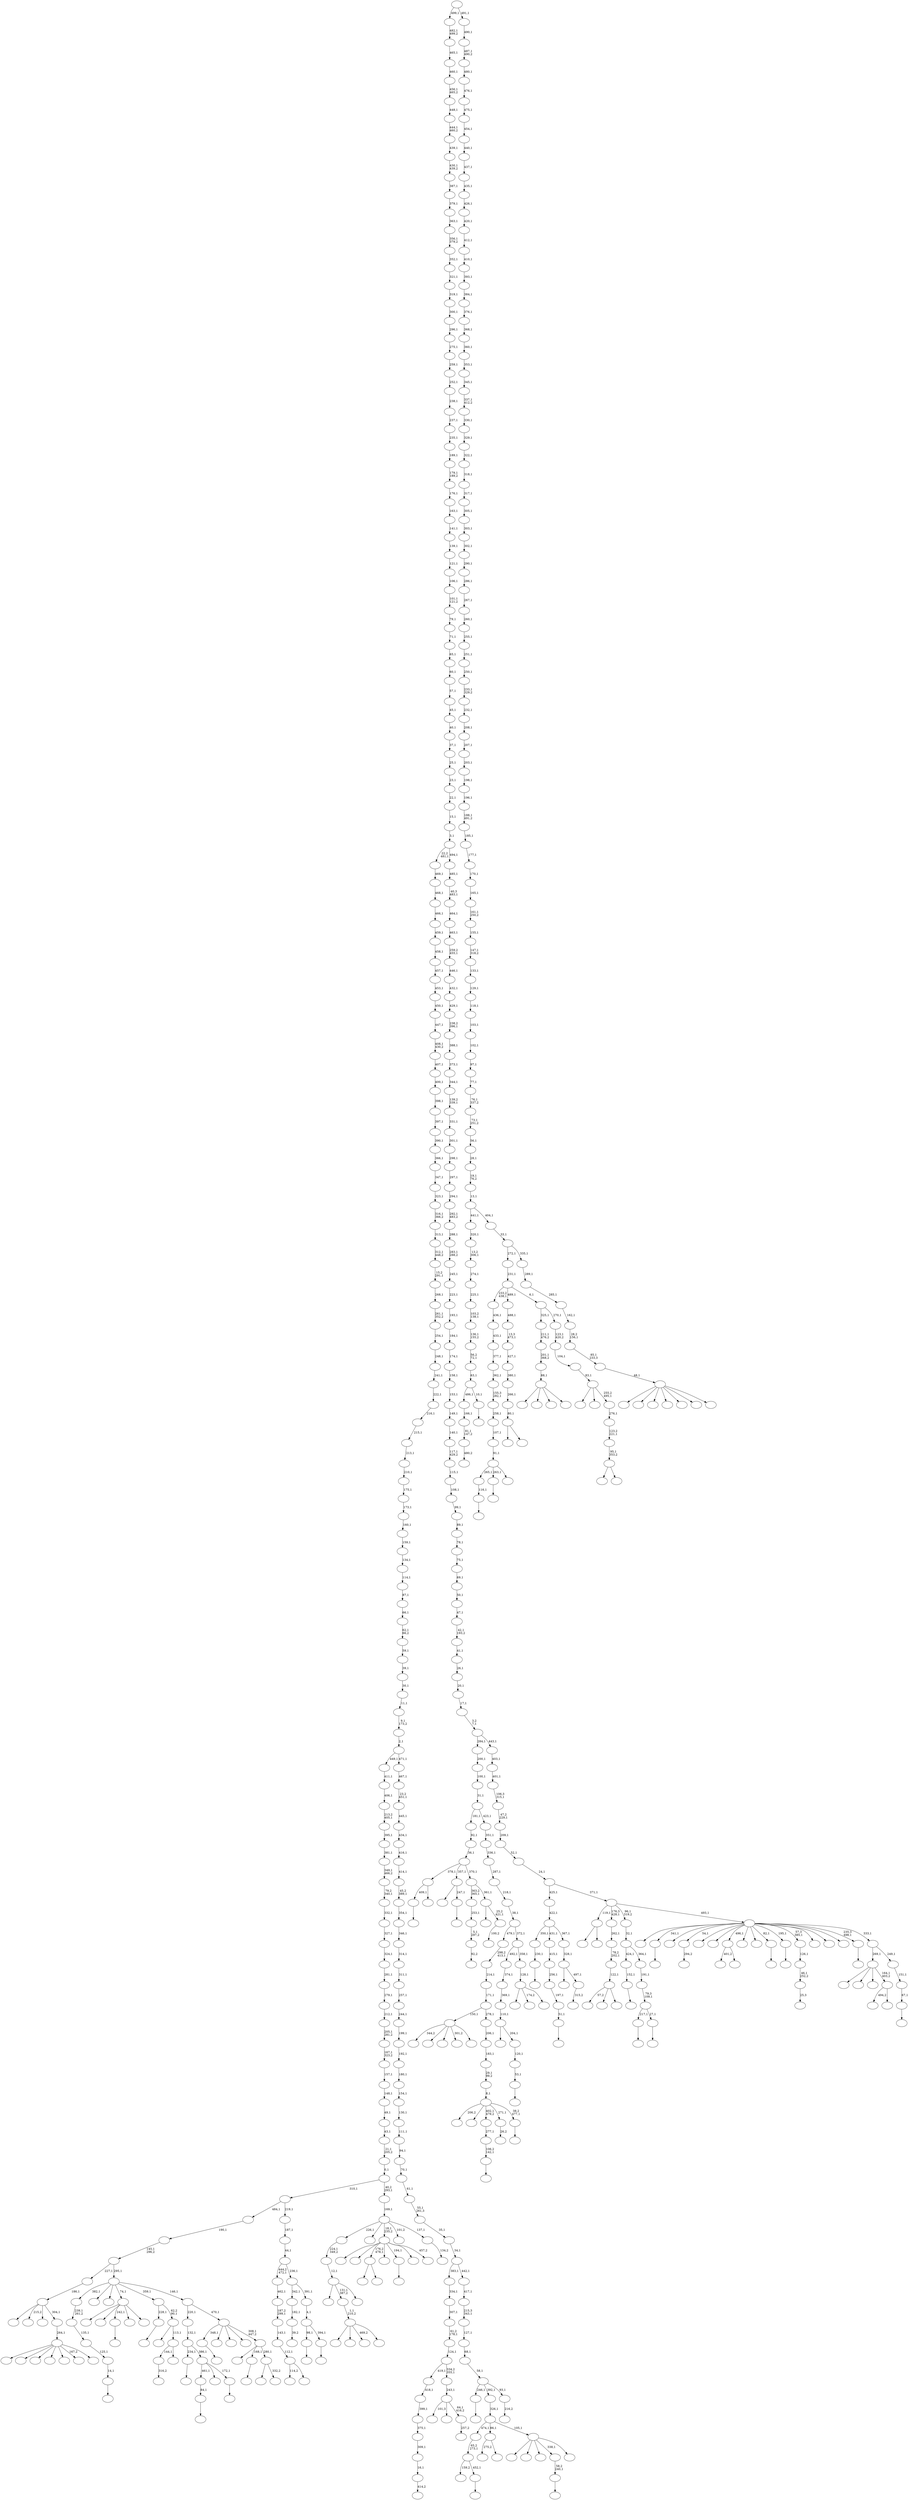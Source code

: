 digraph T {
	650 [label=""]
	649 [label=""]
	648 [label=""]
	647 [label=""]
	646 [label=""]
	645 [label=""]
	644 [label=""]
	643 [label=""]
	642 [label=""]
	641 [label=""]
	640 [label=""]
	639 [label=""]
	638 [label=""]
	637 [label=""]
	636 [label=""]
	635 [label=""]
	634 [label=""]
	633 [label=""]
	632 [label=""]
	631 [label=""]
	630 [label=""]
	629 [label=""]
	628 [label=""]
	627 [label=""]
	626 [label=""]
	625 [label=""]
	624 [label=""]
	623 [label=""]
	622 [label=""]
	621 [label=""]
	620 [label=""]
	619 [label=""]
	618 [label=""]
	617 [label=""]
	616 [label=""]
	615 [label=""]
	614 [label=""]
	613 [label=""]
	612 [label=""]
	611 [label=""]
	610 [label=""]
	609 [label=""]
	608 [label=""]
	607 [label=""]
	606 [label=""]
	605 [label=""]
	604 [label=""]
	603 [label=""]
	602 [label=""]
	601 [label=""]
	600 [label=""]
	599 [label=""]
	598 [label=""]
	597 [label=""]
	596 [label=""]
	595 [label=""]
	594 [label=""]
	593 [label=""]
	592 [label=""]
	591 [label=""]
	590 [label=""]
	589 [label=""]
	588 [label=""]
	587 [label=""]
	586 [label=""]
	585 [label=""]
	584 [label=""]
	583 [label=""]
	582 [label=""]
	581 [label=""]
	580 [label=""]
	579 [label=""]
	578 [label=""]
	577 [label=""]
	576 [label=""]
	575 [label=""]
	574 [label=""]
	573 [label=""]
	572 [label=""]
	571 [label=""]
	570 [label=""]
	569 [label=""]
	568 [label=""]
	567 [label=""]
	566 [label=""]
	565 [label=""]
	564 [label=""]
	563 [label=""]
	562 [label=""]
	561 [label=""]
	560 [label=""]
	559 [label=""]
	558 [label=""]
	557 [label=""]
	556 [label=""]
	555 [label=""]
	554 [label=""]
	553 [label=""]
	552 [label=""]
	551 [label=""]
	550 [label=""]
	549 [label=""]
	548 [label=""]
	547 [label=""]
	546 [label=""]
	545 [label=""]
	544 [label=""]
	543 [label=""]
	542 [label=""]
	541 [label=""]
	540 [label=""]
	539 [label=""]
	538 [label=""]
	537 [label=""]
	536 [label=""]
	535 [label=""]
	534 [label=""]
	533 [label=""]
	532 [label=""]
	531 [label=""]
	530 [label=""]
	529 [label=""]
	528 [label=""]
	527 [label=""]
	526 [label=""]
	525 [label=""]
	524 [label=""]
	523 [label=""]
	522 [label=""]
	521 [label=""]
	520 [label=""]
	519 [label=""]
	518 [label=""]
	517 [label=""]
	516 [label=""]
	515 [label=""]
	514 [label=""]
	513 [label=""]
	512 [label=""]
	511 [label=""]
	510 [label=""]
	509 [label=""]
	508 [label=""]
	507 [label=""]
	506 [label=""]
	505 [label=""]
	504 [label=""]
	503 [label=""]
	502 [label=""]
	501 [label=""]
	500 [label=""]
	499 [label=""]
	498 [label=""]
	497 [label=""]
	496 [label=""]
	495 [label=""]
	494 [label=""]
	493 [label=""]
	492 [label=""]
	491 [label=""]
	490 [label=""]
	489 [label=""]
	488 [label=""]
	487 [label=""]
	486 [label=""]
	485 [label=""]
	484 [label=""]
	483 [label=""]
	482 [label=""]
	481 [label=""]
	480 [label=""]
	479 [label=""]
	478 [label=""]
	477 [label=""]
	476 [label=""]
	475 [label=""]
	474 [label=""]
	473 [label=""]
	472 [label=""]
	471 [label=""]
	470 [label=""]
	469 [label=""]
	468 [label=""]
	467 [label=""]
	466 [label=""]
	465 [label=""]
	464 [label=""]
	463 [label=""]
	462 [label=""]
	461 [label=""]
	460 [label=""]
	459 [label=""]
	458 [label=""]
	457 [label=""]
	456 [label=""]
	455 [label=""]
	454 [label=""]
	453 [label=""]
	452 [label=""]
	451 [label=""]
	450 [label=""]
	449 [label=""]
	448 [label=""]
	447 [label=""]
	446 [label=""]
	445 [label=""]
	444 [label=""]
	443 [label=""]
	442 [label=""]
	441 [label=""]
	440 [label=""]
	439 [label=""]
	438 [label=""]
	437 [label=""]
	436 [label=""]
	435 [label=""]
	434 [label=""]
	433 [label=""]
	432 [label=""]
	431 [label=""]
	430 [label=""]
	429 [label=""]
	428 [label=""]
	427 [label=""]
	426 [label=""]
	425 [label=""]
	424 [label=""]
	423 [label=""]
	422 [label=""]
	421 [label=""]
	420 [label=""]
	419 [label=""]
	418 [label=""]
	417 [label=""]
	416 [label=""]
	415 [label=""]
	414 [label=""]
	413 [label=""]
	412 [label=""]
	411 [label=""]
	410 [label=""]
	409 [label=""]
	408 [label=""]
	407 [label=""]
	406 [label=""]
	405 [label=""]
	404 [label=""]
	403 [label=""]
	402 [label=""]
	401 [label=""]
	400 [label=""]
	399 [label=""]
	398 [label=""]
	397 [label=""]
	396 [label=""]
	395 [label=""]
	394 [label=""]
	393 [label=""]
	392 [label=""]
	391 [label=""]
	390 [label=""]
	389 [label=""]
	388 [label=""]
	387 [label=""]
	386 [label=""]
	385 [label=""]
	384 [label=""]
	383 [label=""]
	382 [label=""]
	381 [label=""]
	380 [label=""]
	379 [label=""]
	378 [label=""]
	377 [label=""]
	376 [label=""]
	375 [label=""]
	374 [label=""]
	373 [label=""]
	372 [label=""]
	371 [label=""]
	370 [label=""]
	369 [label=""]
	368 [label=""]
	367 [label=""]
	366 [label=""]
	365 [label=""]
	364 [label=""]
	363 [label=""]
	362 [label=""]
	361 [label=""]
	360 [label=""]
	359 [label=""]
	358 [label=""]
	357 [label=""]
	356 [label=""]
	355 [label=""]
	354 [label=""]
	353 [label=""]
	352 [label=""]
	351 [label=""]
	350 [label=""]
	349 [label=""]
	348 [label=""]
	347 [label=""]
	346 [label=""]
	345 [label=""]
	344 [label=""]
	343 [label=""]
	342 [label=""]
	341 [label=""]
	340 [label=""]
	339 [label=""]
	338 [label=""]
	337 [label=""]
	336 [label=""]
	335 [label=""]
	334 [label=""]
	333 [label=""]
	332 [label=""]
	331 [label=""]
	330 [label=""]
	329 [label=""]
	328 [label=""]
	327 [label=""]
	326 [label=""]
	325 [label=""]
	324 [label=""]
	323 [label=""]
	322 [label=""]
	321 [label=""]
	320 [label=""]
	319 [label=""]
	318 [label=""]
	317 [label=""]
	316 [label=""]
	315 [label=""]
	314 [label=""]
	313 [label=""]
	312 [label=""]
	311 [label=""]
	310 [label=""]
	309 [label=""]
	308 [label=""]
	307 [label=""]
	306 [label=""]
	305 [label=""]
	304 [label=""]
	303 [label=""]
	302 [label=""]
	301 [label=""]
	300 [label=""]
	299 [label=""]
	298 [label=""]
	297 [label=""]
	296 [label=""]
	295 [label=""]
	294 [label=""]
	293 [label=""]
	292 [label=""]
	291 [label=""]
	290 [label=""]
	289 [label=""]
	288 [label=""]
	287 [label=""]
	286 [label=""]
	285 [label=""]
	284 [label=""]
	283 [label=""]
	282 [label=""]
	281 [label=""]
	280 [label=""]
	279 [label=""]
	278 [label=""]
	277 [label=""]
	276 [label=""]
	275 [label=""]
	274 [label=""]
	273 [label=""]
	272 [label=""]
	271 [label=""]
	270 [label=""]
	269 [label=""]
	268 [label=""]
	267 [label=""]
	266 [label=""]
	265 [label=""]
	264 [label=""]
	263 [label=""]
	262 [label=""]
	261 [label=""]
	260 [label=""]
	259 [label=""]
	258 [label=""]
	257 [label=""]
	256 [label=""]
	255 [label=""]
	254 [label=""]
	253 [label=""]
	252 [label=""]
	251 [label=""]
	250 [label=""]
	249 [label=""]
	248 [label=""]
	247 [label=""]
	246 [label=""]
	245 [label=""]
	244 [label=""]
	243 [label=""]
	242 [label=""]
	241 [label=""]
	240 [label=""]
	239 [label=""]
	238 [label=""]
	237 [label=""]
	236 [label=""]
	235 [label=""]
	234 [label=""]
	233 [label=""]
	232 [label=""]
	231 [label=""]
	230 [label=""]
	229 [label=""]
	228 [label=""]
	227 [label=""]
	226 [label=""]
	225 [label=""]
	224 [label=""]
	223 [label=""]
	222 [label=""]
	221 [label=""]
	220 [label=""]
	219 [label=""]
	218 [label=""]
	217 [label=""]
	216 [label=""]
	215 [label=""]
	214 [label=""]
	213 [label=""]
	212 [label=""]
	211 [label=""]
	210 [label=""]
	209 [label=""]
	208 [label=""]
	207 [label=""]
	206 [label=""]
	205 [label=""]
	204 [label=""]
	203 [label=""]
	202 [label=""]
	201 [label=""]
	200 [label=""]
	199 [label=""]
	198 [label=""]
	197 [label=""]
	196 [label=""]
	195 [label=""]
	194 [label=""]
	193 [label=""]
	192 [label=""]
	191 [label=""]
	190 [label=""]
	189 [label=""]
	188 [label=""]
	187 [label=""]
	186 [label=""]
	185 [label=""]
	184 [label=""]
	183 [label=""]
	182 [label=""]
	181 [label=""]
	180 [label=""]
	179 [label=""]
	178 [label=""]
	177 [label=""]
	176 [label=""]
	175 [label=""]
	174 [label=""]
	173 [label=""]
	172 [label=""]
	171 [label=""]
	170 [label=""]
	169 [label=""]
	168 [label=""]
	167 [label=""]
	166 [label=""]
	165 [label=""]
	164 [label=""]
	163 [label=""]
	162 [label=""]
	161 [label=""]
	160 [label=""]
	159 [label=""]
	158 [label=""]
	157 [label=""]
	156 [label=""]
	155 [label=""]
	154 [label=""]
	153 [label=""]
	152 [label=""]
	151 [label=""]
	150 [label=""]
	149 [label=""]
	148 [label=""]
	147 [label=""]
	146 [label=""]
	145 [label=""]
	144 [label=""]
	143 [label=""]
	142 [label=""]
	141 [label=""]
	140 [label=""]
	139 [label=""]
	138 [label=""]
	137 [label=""]
	136 [label=""]
	135 [label=""]
	134 [label=""]
	133 [label=""]
	132 [label=""]
	131 [label=""]
	130 [label=""]
	129 [label=""]
	128 [label=""]
	127 [label=""]
	126 [label=""]
	125 [label=""]
	124 [label=""]
	123 [label=""]
	122 [label=""]
	121 [label=""]
	120 [label=""]
	119 [label=""]
	118 [label=""]
	117 [label=""]
	116 [label=""]
	115 [label=""]
	114 [label=""]
	113 [label=""]
	112 [label=""]
	111 [label=""]
	110 [label=""]
	109 [label=""]
	108 [label=""]
	107 [label=""]
	106 [label=""]
	105 [label=""]
	104 [label=""]
	103 [label=""]
	102 [label=""]
	101 [label=""]
	100 [label=""]
	99 [label=""]
	98 [label=""]
	97 [label=""]
	96 [label=""]
	95 [label=""]
	94 [label=""]
	93 [label=""]
	92 [label=""]
	91 [label=""]
	90 [label=""]
	89 [label=""]
	88 [label=""]
	87 [label=""]
	86 [label=""]
	85 [label=""]
	84 [label=""]
	83 [label=""]
	82 [label=""]
	81 [label=""]
	80 [label=""]
	79 [label=""]
	78 [label=""]
	77 [label=""]
	76 [label=""]
	75 [label=""]
	74 [label=""]
	73 [label=""]
	72 [label=""]
	71 [label=""]
	70 [label=""]
	69 [label=""]
	68 [label=""]
	67 [label=""]
	66 [label=""]
	65 [label=""]
	64 [label=""]
	63 [label=""]
	62 [label=""]
	61 [label=""]
	60 [label=""]
	59 [label=""]
	58 [label=""]
	57 [label=""]
	56 [label=""]
	55 [label=""]
	54 [label=""]
	53 [label=""]
	52 [label=""]
	51 [label=""]
	50 [label=""]
	49 [label=""]
	48 [label=""]
	47 [label=""]
	46 [label=""]
	45 [label=""]
	44 [label=""]
	43 [label=""]
	42 [label=""]
	41 [label=""]
	40 [label=""]
	39 [label=""]
	38 [label=""]
	37 [label=""]
	36 [label=""]
	35 [label=""]
	34 [label=""]
	33 [label=""]
	32 [label=""]
	31 [label=""]
	30 [label=""]
	29 [label=""]
	28 [label=""]
	27 [label=""]
	26 [label=""]
	25 [label=""]
	24 [label=""]
	23 [label=""]
	22 [label=""]
	21 [label=""]
	20 [label=""]
	19 [label=""]
	18 [label=""]
	17 [label=""]
	16 [label=""]
	15 [label=""]
	14 [label=""]
	13 [label=""]
	12 [label=""]
	11 [label=""]
	10 [label=""]
	9 [label=""]
	8 [label=""]
	7 [label=""]
	6 [label=""]
	5 [label=""]
	4 [label=""]
	3 [label=""]
	2 [label=""]
	1 [label=""]
	0 [label=""]
	648 -> 649 [label=""]
	645 -> 646 [label=""]
	638 -> 639 [label="294,2"]
	633 -> 634 [label=""]
	632 -> 633 [label="116,1"]
	621 -> 622 [label=""]
	620 -> 621 [label="84,1"]
	618 -> 619 [label=""]
	617 -> 618 [label="14,1"]
	616 -> 617 [label="125,1"]
	615 -> 616 [label="135,1"]
	614 -> 615 [label="239,1\n261,2"]
	612 -> 613 [label=""]
	606 -> 607 [label="92,2"]
	605 -> 606 [label="5,1\n297,2"]
	604 -> 605 [label="253,1"]
	600 -> 645 [label="409,1"]
	600 -> 601 [label=""]
	598 -> 631 [label="401,2"]
	598 -> 599 [label=""]
	593 -> 594 [label=""]
	580 -> 581 [label=""]
	577 -> 578 [label=""]
	576 -> 577 [label="106,2\n142,1"]
	575 -> 576 [label="277,1"]
	571 -> 572 [label="414,2"]
	570 -> 571 [label="16,1"]
	569 -> 570 [label="309,1"]
	568 -> 569 [label="375,1"]
	567 -> 568 [label="399,1"]
	566 -> 567 [label="418,1"]
	560 -> 602 [label=""]
	560 -> 596 [label=""]
	560 -> 574 [label="469,2"]
	560 -> 561 [label=""]
	559 -> 560 [label="1,1\n210,2"]
	556 -> 557 [label=""]
	555 -> 556 [label="152,1"]
	553 -> 610 [label=""]
	553 -> 554 [label=""]
	549 -> 550 [label=""]
	545 -> 546 [label=""]
	544 -> 545 [label="230,1"]
	542 -> 543 [label=""]
	541 -> 542 [label="51,1"]
	540 -> 541 [label="197,1"]
	539 -> 540 [label="256,1"]
	538 -> 539 [label="415,1"]
	536 -> 537 [label=""]
	535 -> 597 [label="159,2"]
	535 -> 536 [label="452,1"]
	534 -> 535 [label="65,2\n273,1"]
	531 -> 532 [label="480,2"]
	530 -> 531 [label="81,1\n147,2"]
	529 -> 530 [label="166,1"]
	527 -> 528 [label=""]
	524 -> 525 [label=""]
	519 -> 632 [label="265,1"]
	519 -> 549 [label="263,1"]
	519 -> 520 [label=""]
	518 -> 519 [label="91,1"]
	517 -> 518 [label="107,1"]
	516 -> 517 [label="258,1"]
	515 -> 516 [label="155,3\n282,1"]
	514 -> 515 [label="362,1"]
	513 -> 514 [label="377,1"]
	512 -> 513 [label="433,1"]
	511 -> 512 [label="436,1"]
	508 -> 644 [label=""]
	508 -> 509 [label=""]
	506 -> 590 [label=""]
	506 -> 507 [label=""]
	505 -> 506 [label="80,1"]
	504 -> 505 [label="266,1"]
	503 -> 504 [label="380,1"]
	502 -> 503 [label="427,1"]
	501 -> 502 [label="13,3\n473,1"]
	500 -> 501 [label="488,1"]
	495 -> 496 [label="315,2"]
	494 -> 548 [label=""]
	494 -> 495 [label="497,1"]
	493 -> 494 [label="328,1"]
	492 -> 544 [label="350,1"]
	492 -> 538 [label="431,1"]
	492 -> 493 [label="367,1"]
	491 -> 492 [label="422,1"]
	489 -> 490 [label=""]
	487 -> 637 [label=""]
	487 -> 559 [label="131,1\n387,2"]
	487 -> 488 [label=""]
	486 -> 487 [label="12,1"]
	485 -> 486 [label="224,1\n349,2"]
	482 -> 483 [label=""]
	481 -> 521 [label=""]
	481 -> 482 [label="247,1"]
	478 -> 479 [label=""]
	475 -> 476 [label=""]
	472 -> 473 [label="39,2"]
	471 -> 472 [label="182,1"]
	469 -> 636 [label=""]
	469 -> 523 [label=""]
	469 -> 474 [label=""]
	469 -> 470 [label=""]
	468 -> 469 [label="88,1"]
	467 -> 468 [label="201,1\n368,2"]
	466 -> 467 [label="211,1\n476,2"]
	463 -> 464 [label=""]
	461 -> 462 [label=""]
	459 -> 460 [label="25,3"]
	458 -> 459 [label="46,1\n252,2"]
	457 -> 458 [label="126,1"]
	454 -> 522 [label=""]
	454 -> 455 [label=""]
	453 -> 454 [label="95,1\n353,2"]
	452 -> 453 [label="123,2\n221,1"]
	451 -> 452 [label="276,1"]
	450 -> 588 [label=""]
	450 -> 552 [label=""]
	450 -> 451 [label="255,2\n495,1"]
	449 -> 450 [label="83,1"]
	448 -> 449 [label="104,1"]
	447 -> 448 [label="123,1\n420,2"]
	446 -> 466 [label="325,1"]
	446 -> 447 [label="270,1"]
	445 -> 511 [label="233,2\n438,1"]
	445 -> 500 [label="489,1"]
	445 -> 446 [label="6,1"]
	444 -> 445 [label="231,1"]
	442 -> 443 [label=""]
	440 -> 441 [label="257,2"]
	439 -> 609 [label="101,3"]
	439 -> 583 [label=""]
	439 -> 440 [label="64,1\n416,2"]
	438 -> 439 [label="243,1"]
	437 -> 566 [label="419,1"]
	437 -> 438 [label="334,2\n355,1"]
	436 -> 437 [label="124,1"]
	435 -> 436 [label="61,2\n178,1"]
	434 -> 435 [label="307,1"]
	433 -> 434 [label="334,1"]
	429 -> 629 [label="57,2"]
	429 -> 499 [label=""]
	429 -> 430 [label=""]
	428 -> 429 [label="122,1"]
	427 -> 428 [label="78,2\n202,1"]
	426 -> 427 [label="262,1"]
	424 -> 425 [label="26,2"]
	421 -> 584 [label="275,2"]
	421 -> 422 [label=""]
	418 -> 547 [label="114,2"]
	418 -> 419 [label=""]
	417 -> 418 [label="112,1"]
	416 -> 417 [label="143,1"]
	415 -> 416 [label="187,2\n299,1"]
	414 -> 415 [label="462,1"]
	412 -> 413 [label=""]
	411 -> 612 [label="217,1"]
	411 -> 412 [label="27,1"]
	410 -> 411 [label="79,3\n109,1"]
	409 -> 410 [label="191,1"]
	408 -> 555 [label="424,1"]
	408 -> 409 [label="364,1"]
	407 -> 408 [label="32,1"]
	405 -> 406 [label=""]
	404 -> 405 [label="58,2\n240,1"]
	399 -> 400 [label="100,2"]
	398 -> 628 [label=""]
	398 -> 399 [label="25,2\n421,1"]
	397 -> 604 [label="363,2\n365,1"]
	397 -> 398 [label="361,1"]
	396 -> 600 [label="378,1"]
	396 -> 481 [label="357,1"]
	396 -> 397 [label="370,1"]
	395 -> 396 [label="36,1"]
	394 -> 395 [label="92,1"]
	386 -> 387 [label=""]
	385 -> 620 [label="461,1"]
	385 -> 431 [label=""]
	385 -> 386 [label="172,1"]
	384 -> 478 [label="234,1"]
	384 -> 385 [label="386,1"]
	383 -> 384 [label="132,1"]
	381 -> 647 [label="344,2"]
	381 -> 642 [label=""]
	381 -> 551 [label=""]
	381 -> 497 [label="301,2"]
	381 -> 382 [label=""]
	378 -> 379 [label="316,2"]
	376 -> 377 [label=""]
	375 -> 376 [label="53,1"]
	374 -> 375 [label="120,1"]
	373 -> 562 [label=""]
	373 -> 374 [label="204,1"]
	372 -> 373 [label="110,1"]
	371 -> 372 [label="369,1"]
	370 -> 371 [label="374,1"]
	368 -> 626 [label=""]
	368 -> 624 [label=""]
	368 -> 563 [label=""]
	368 -> 558 [label=""]
	368 -> 477 [label=""]
	368 -> 389 [label="167,2"]
	368 -> 369 [label=""]
	367 -> 368 [label="264,1"]
	366 -> 641 [label=""]
	366 -> 623 [label="215,2"]
	366 -> 432 [label=""]
	366 -> 367 [label="304,1"]
	365 -> 366 [label="186,1"]
	362 -> 363 [label=""]
	360 -> 627 [label=""]
	360 -> 582 [label=""]
	360 -> 580 [label="242,1"]
	360 -> 465 [label=""]
	360 -> 361 [label=""]
	358 -> 378 [label="144,1"]
	358 -> 359 [label=""]
	357 -> 573 [label=""]
	357 -> 358 [label="113,1"]
	356 -> 442 [label="228,1"]
	356 -> 357 [label="62,2\n90,1"]
	354 -> 608 [label=""]
	354 -> 586 [label=""]
	354 -> 508 [label="176,2\n478,1"]
	354 -> 484 [label=""]
	354 -> 463 [label="194,1"]
	354 -> 391 [label=""]
	354 -> 355 [label="457,2"]
	352 -> 353 [label=""]
	351 -> 611 [label="206,2"]
	351 -> 595 [label=""]
	351 -> 575 [label="402,1\n479,2"]
	351 -> 424 [label="271,1"]
	351 -> 352 [label="38,2\n477,1"]
	350 -> 351 [label="8,1"]
	349 -> 350 [label="29,1\n99,2"]
	348 -> 349 [label="183,1"]
	347 -> 348 [label="206,1"]
	346 -> 381 [label="150,1"]
	346 -> 347 [label="278,1"]
	345 -> 346 [label="171,1"]
	344 -> 345 [label="214,1"]
	343 -> 344 [label="298,2\n413,1"]
	341 -> 589 [label=""]
	341 -> 342 [label="332,2"]
	340 -> 533 [label=""]
	340 -> 524 [label="168,1"]
	340 -> 341 [label="280,1"]
	339 -> 593 [label="348,1"]
	339 -> 591 [label=""]
	339 -> 510 [label=""]
	339 -> 401 [label=""]
	339 -> 340 [label="308,1\n447,2"]
	338 -> 383 [label="220,1"]
	338 -> 339 [label="470,1"]
	337 -> 614 [label="382,1"]
	337 -> 564 [label=""]
	337 -> 498 [label=""]
	337 -> 360 [label="74,1"]
	337 -> 356 [label="359,1"]
	337 -> 338 [label="146,1"]
	336 -> 365 [label="227,1"]
	336 -> 337 [label="295,1"]
	335 -> 336 [label="145,1\n296,2"]
	334 -> 335 [label="190,1"]
	332 -> 585 [label=""]
	332 -> 390 [label="174,2"]
	332 -> 333 [label=""]
	331 -> 332 [label="128,1"]
	330 -> 370 [label="492,1"]
	330 -> 331 [label="358,1"]
	329 -> 343 [label="479,1"]
	329 -> 330 [label="372,1"]
	328 -> 329 [label="38,1"]
	327 -> 328 [label="218,1"]
	326 -> 327 [label="287,1"]
	325 -> 326 [label="336,1"]
	324 -> 325 [label="351,1"]
	323 -> 394 [label="181,1"]
	323 -> 324 [label="423,1"]
	322 -> 323 [label="31,1"]
	321 -> 322 [label="100,1"]
	320 -> 321 [label="200,1"]
	317 -> 640 [label=""]
	317 -> 579 [label=""]
	317 -> 420 [label=""]
	317 -> 404 [label="338,1"]
	317 -> 318 [label=""]
	316 -> 534 [label="474,1"]
	316 -> 421 [label="86,1"]
	316 -> 317 [label="105,1"]
	315 -> 316 [label="326,1"]
	313 -> 314 [label=""]
	312 -> 527 [label="98,1"]
	312 -> 313 [label="394,1"]
	311 -> 312 [label="4,1"]
	310 -> 471 [label="342,1"]
	310 -> 311 [label="391,1"]
	309 -> 414 [label="444,2\n472,1"]
	309 -> 310 [label="236,1"]
	308 -> 309 [label="44,1"]
	307 -> 308 [label="187,1"]
	306 -> 334 [label="484,1"]
	306 -> 307 [label="219,1"]
	304 -> 305 [label="134,2"]
	303 -> 485 [label="226,1"]
	303 -> 380 [label=""]
	303 -> 354 [label="18,1\n235,2"]
	303 -> 319 [label="101,2"]
	303 -> 304 [label="137,1"]
	302 -> 303 [label="169,1"]
	301 -> 306 [label="310,1"]
	301 -> 302 [label="40,2\n293,1"]
	300 -> 301 [label="0,1"]
	299 -> 300 [label="21,1\n205,2"]
	298 -> 299 [label="43,1"]
	297 -> 298 [label="49,1"]
	296 -> 297 [label="148,1"]
	295 -> 296 [label="157,1"]
	294 -> 295 [label="167,1\n323,2"]
	293 -> 294 [label="205,1\n281,2"]
	292 -> 293 [label="212,1"]
	291 -> 292 [label="279,1"]
	290 -> 291 [label="281,1"]
	289 -> 290 [label="324,1"]
	288 -> 289 [label="327,1"]
	287 -> 288 [label="332,1"]
	286 -> 287 [label="79,2\n340,1"]
	285 -> 286 [label="349,1\n466,2"]
	284 -> 285 [label="381,1"]
	283 -> 284 [label="395,1"]
	282 -> 283 [label="213,2\n405,1"]
	281 -> 282 [label="406,1"]
	280 -> 281 [label="411,1"]
	278 -> 279 [label="216,2"]
	277 -> 489 [label="246,1"]
	277 -> 315 [label="392,1"]
	277 -> 278 [label="93,1"]
	276 -> 277 [label="58,1"]
	275 -> 276 [label="68,1"]
	274 -> 275 [label="127,1"]
	273 -> 274 [label="215,3\n343,1"]
	272 -> 273 [label="417,1"]
	271 -> 433 [label="383,1"]
	271 -> 272 [label="442,1"]
	270 -> 271 [label="34,1"]
	269 -> 270 [label="35,1"]
	268 -> 269 [label="55,1\n261,3"]
	267 -> 268 [label="61,1"]
	266 -> 267 [label="70,1"]
	265 -> 266 [label="94,1"]
	264 -> 265 [label="111,1"]
	263 -> 264 [label="130,1"]
	262 -> 263 [label="154,1"]
	261 -> 262 [label="180,1"]
	260 -> 261 [label="192,1"]
	259 -> 260 [label="199,1"]
	258 -> 259 [label="244,1"]
	257 -> 258 [label="257,1"]
	256 -> 257 [label="311,1"]
	255 -> 256 [label="314,1"]
	254 -> 255 [label="346,1"]
	253 -> 254 [label="354,1"]
	252 -> 253 [label="45,2\n389,1"]
	251 -> 252 [label="414,1"]
	250 -> 251 [label="416,1"]
	249 -> 250 [label="434,1"]
	248 -> 249 [label="445,1"]
	247 -> 248 [label="23,2\n451,1"]
	246 -> 247 [label="467,1"]
	245 -> 280 [label="449,1"]
	245 -> 246 [label="471,1"]
	244 -> 245 [label="2,1"]
	243 -> 244 [label="9,1\n173,2"]
	242 -> 243 [label="11,1"]
	241 -> 242 [label="30,1"]
	240 -> 241 [label="39,1"]
	239 -> 240 [label="59,1"]
	238 -> 239 [label="62,1\n66,2"]
	237 -> 238 [label="66,1"]
	236 -> 237 [label="87,1"]
	235 -> 236 [label="114,1"]
	234 -> 235 [label="134,1"]
	233 -> 234 [label="159,1"]
	232 -> 233 [label="160,1"]
	231 -> 232 [label="173,1"]
	230 -> 231 [label="175,1"]
	229 -> 230 [label="210,1"]
	228 -> 229 [label="213,1"]
	227 -> 228 [label="215,1"]
	226 -> 227 [label="216,1"]
	225 -> 226 [label="222,1"]
	224 -> 225 [label="241,1"]
	223 -> 224 [label="248,1"]
	222 -> 223 [label="254,1"]
	221 -> 222 [label="261,1\n352,2"]
	220 -> 221 [label="268,1"]
	219 -> 220 [label="15,2\n291,1"]
	218 -> 219 [label="312,1\n448,2"]
	217 -> 218 [label="313,1"]
	216 -> 217 [label="316,1\n366,2"]
	215 -> 216 [label="323,1"]
	214 -> 215 [label="347,1"]
	213 -> 214 [label="366,1"]
	212 -> 213 [label="390,1"]
	211 -> 212 [label="397,1"]
	210 -> 211 [label="398,1"]
	209 -> 210 [label="400,1"]
	208 -> 209 [label="407,1"]
	207 -> 208 [label="408,1\n430,2"]
	206 -> 207 [label="447,1"]
	205 -> 206 [label="450,1"]
	204 -> 205 [label="453,1"]
	203 -> 204 [label="457,1"]
	202 -> 203 [label="458,1"]
	201 -> 202 [label="459,1"]
	200 -> 201 [label="466,1"]
	199 -> 200 [label="468,1"]
	198 -> 199 [label="469,1"]
	196 -> 630 [label="494,2"]
	196 -> 197 [label=""]
	195 -> 526 [label=""]
	195 -> 403 [label=""]
	195 -> 364 [label=""]
	195 -> 196 [label="164,1\n403,2"]
	193 -> 194 [label=""]
	192 -> 529 [label="486,1"]
	192 -> 193 [label="10,1"]
	191 -> 192 [label="63,1"]
	190 -> 191 [label="56,2\n72,1"]
	189 -> 190 [label="136,1\n155,2"]
	188 -> 189 [label="103,2\n138,1"]
	187 -> 188 [label="225,1"]
	186 -> 187 [label="274,1"]
	185 -> 186 [label="13,2\n306,1"]
	184 -> 185 [label="320,1"]
	182 -> 183 [label=""]
	181 -> 182 [label="67,1"]
	180 -> 181 [label="151,1"]
	179 -> 195 [label="269,1"]
	179 -> 180 [label="249,1"]
	178 -> 650 [label=""]
	178 -> 648 [label="341,1"]
	178 -> 643 [label=""]
	178 -> 638 [label="54,1"]
	178 -> 625 [label=""]
	178 -> 603 [label=""]
	178 -> 598 [label="496,1"]
	178 -> 587 [label=""]
	178 -> 565 [label=""]
	178 -> 475 [label="82,1"]
	178 -> 461 [label="195,1"]
	178 -> 457 [label="57,3\n385,1"]
	178 -> 423 [label=""]
	178 -> 393 [label=""]
	178 -> 392 [label=""]
	178 -> 362 [label="235,3\n498,1"]
	178 -> 179 [label="333,1"]
	177 -> 553 [label="119,1"]
	177 -> 426 [label="176,3\n428,1"]
	177 -> 407 [label="96,1\n319,2"]
	177 -> 178 [label="493,1"]
	176 -> 491 [label="425,1"]
	176 -> 177 [label="371,1"]
	175 -> 176 [label="24,1"]
	174 -> 175 [label="52,1"]
	173 -> 174 [label="209,1"]
	172 -> 173 [label="47,2\n229,1"]
	171 -> 172 [label="106,3\n315,1"]
	170 -> 171 [label="401,1"]
	169 -> 170 [label="403,1"]
	168 -> 320 [label="284,1"]
	168 -> 169 [label="443,1"]
	167 -> 168 [label="3,2\n7,1"]
	166 -> 167 [label="17,1"]
	165 -> 166 [label="20,1"]
	164 -> 165 [label="26,1"]
	163 -> 164 [label="41,1"]
	162 -> 163 [label="42,1\n193,2"]
	161 -> 162 [label="47,1"]
	160 -> 161 [label="50,1"]
	159 -> 160 [label="69,1"]
	158 -> 159 [label="75,1"]
	157 -> 158 [label="78,1"]
	156 -> 157 [label="89,1"]
	155 -> 156 [label="99,1"]
	154 -> 155 [label="108,1"]
	153 -> 154 [label="115,1"]
	152 -> 153 [label="117,1\n429,2"]
	151 -> 152 [label="140,1"]
	150 -> 151 [label="149,1"]
	149 -> 150 [label="153,1"]
	148 -> 149 [label="158,1"]
	147 -> 148 [label="174,1"]
	146 -> 147 [label="184,1"]
	145 -> 146 [label="193,1"]
	144 -> 145 [label="223,1"]
	143 -> 144 [label="245,1"]
	142 -> 143 [label="283,1\n288,2"]
	141 -> 142 [label="288,1"]
	140 -> 141 [label="292,1\n483,2"]
	139 -> 140 [label="294,1"]
	138 -> 139 [label="297,1"]
	137 -> 138 [label="298,1"]
	136 -> 137 [label="301,1"]
	135 -> 136 [label="331,1"]
	134 -> 135 [label="139,2\n339,1"]
	133 -> 134 [label="344,1"]
	132 -> 133 [label="373,1"]
	131 -> 132 [label="388,1"]
	130 -> 131 [label="238,2\n396,1"]
	129 -> 130 [label="429,1"]
	128 -> 129 [label="432,1"]
	127 -> 128 [label="446,1"]
	126 -> 127 [label="259,2\n455,1"]
	125 -> 126 [label="463,1"]
	124 -> 125 [label="464,1"]
	123 -> 124 [label="40,3\n483,1"]
	122 -> 123 [label="485,1"]
	121 -> 198 [label="22,2\n481,1"]
	121 -> 122 [label="494,1"]
	120 -> 121 [label="3,1"]
	119 -> 120 [label="15,1"]
	118 -> 119 [label="22,1"]
	117 -> 118 [label="23,1"]
	116 -> 117 [label="25,1"]
	115 -> 116 [label="37,1"]
	114 -> 115 [label="40,1"]
	113 -> 114 [label="45,1"]
	112 -> 113 [label="57,1"]
	111 -> 112 [label="60,1"]
	110 -> 111 [label="65,1"]
	109 -> 110 [label="71,1"]
	108 -> 109 [label="79,1"]
	107 -> 108 [label="101,1\n121,2"]
	106 -> 107 [label="106,1"]
	105 -> 106 [label="121,1"]
	104 -> 105 [label="139,1"]
	103 -> 104 [label="141,1"]
	102 -> 103 [label="163,1"]
	101 -> 102 [label="176,1"]
	100 -> 101 [label="179,1\n189,2"]
	99 -> 100 [label="189,1"]
	98 -> 99 [label="235,1"]
	97 -> 98 [label="237,1"]
	96 -> 97 [label="238,1"]
	95 -> 96 [label="252,1"]
	94 -> 95 [label="259,1"]
	93 -> 94 [label="275,1"]
	92 -> 93 [label="296,1"]
	91 -> 92 [label="300,1"]
	90 -> 91 [label="319,1"]
	89 -> 90 [label="321,1"]
	88 -> 89 [label="352,1"]
	87 -> 88 [label="356,1\n379,2"]
	86 -> 87 [label="363,1"]
	85 -> 86 [label="379,1"]
	84 -> 85 [label="387,1"]
	83 -> 84 [label="430,1\n439,2"]
	82 -> 83 [label="439,1"]
	81 -> 82 [label="444,1\n460,2"]
	80 -> 81 [label="448,1"]
	79 -> 80 [label="456,1\n465,2"]
	78 -> 79 [label="460,1"]
	77 -> 78 [label="465,1"]
	76 -> 77 [label="482,1\n499,2"]
	74 -> 635 [label=""]
	74 -> 592 [label=""]
	74 -> 480 [label=""]
	74 -> 456 [label=""]
	74 -> 402 [label=""]
	74 -> 388 [label=""]
	74 -> 75 [label=""]
	73 -> 74 [label="48,1"]
	72 -> 73 [label="85,1\n233,3"]
	71 -> 72 [label="28,2\n156,1"]
	70 -> 71 [label="162,1"]
	69 -> 70 [label="285,1"]
	68 -> 69 [label="289,1"]
	67 -> 444 [label="272,1"]
	67 -> 68 [label="335,1"]
	66 -> 67 [label="33,1"]
	65 -> 184 [label="441,1"]
	65 -> 66 [label="404,1"]
	64 -> 65 [label="13,1"]
	63 -> 64 [label="19,1\n76,2"]
	62 -> 63 [label="28,1"]
	61 -> 62 [label="56,1"]
	60 -> 61 [label="73,1\n251,2"]
	59 -> 60 [label="76,1\n337,2"]
	58 -> 59 [label="77,1"]
	57 -> 58 [label="97,1"]
	56 -> 57 [label="102,1"]
	55 -> 56 [label="103,1"]
	54 -> 55 [label="118,1"]
	53 -> 54 [label="129,1"]
	52 -> 53 [label="133,1"]
	51 -> 52 [label="147,1\n318,2"]
	50 -> 51 [label="155,1"]
	49 -> 50 [label="161,1\n250,2"]
	48 -> 49 [label="165,1"]
	47 -> 48 [label="170,1"]
	46 -> 47 [label="177,1"]
	45 -> 46 [label="185,1"]
	44 -> 45 [label="188,1\n491,2"]
	43 -> 44 [label="196,1"]
	42 -> 43 [label="198,1"]
	41 -> 42 [label="203,1"]
	40 -> 41 [label="207,1"]
	39 -> 40 [label="208,1"]
	38 -> 39 [label="232,1"]
	37 -> 38 [label="233,1\n329,2"]
	36 -> 37 [label="250,1"]
	35 -> 36 [label="251,1"]
	34 -> 35 [label="255,1"]
	33 -> 34 [label="260,1"]
	32 -> 33 [label="267,1"]
	31 -> 32 [label="286,1"]
	30 -> 31 [label="290,1"]
	29 -> 30 [label="302,1"]
	28 -> 29 [label="303,1"]
	27 -> 28 [label="305,1"]
	26 -> 27 [label="317,1"]
	25 -> 26 [label="318,1"]
	24 -> 25 [label="322,1"]
	23 -> 24 [label="329,1"]
	22 -> 23 [label="330,1"]
	21 -> 22 [label="337,1\n412,2"]
	20 -> 21 [label="345,1"]
	19 -> 20 [label="353,1"]
	18 -> 19 [label="360,1"]
	17 -> 18 [label="368,1"]
	16 -> 17 [label="376,1"]
	15 -> 16 [label="384,1"]
	14 -> 15 [label="393,1"]
	13 -> 14 [label="410,1"]
	12 -> 13 [label="412,1"]
	11 -> 12 [label="420,1"]
	10 -> 11 [label="426,1"]
	9 -> 10 [label="435,1"]
	8 -> 9 [label="437,1"]
	7 -> 8 [label="440,1"]
	6 -> 7 [label="454,1"]
	5 -> 6 [label="475,1"]
	4 -> 5 [label="476,1"]
	3 -> 4 [label="480,1"]
	2 -> 3 [label="487,1\n490,2"]
	1 -> 2 [label="490,1"]
	0 -> 76 [label="499,1"]
	0 -> 1 [label="491,1"]
}
